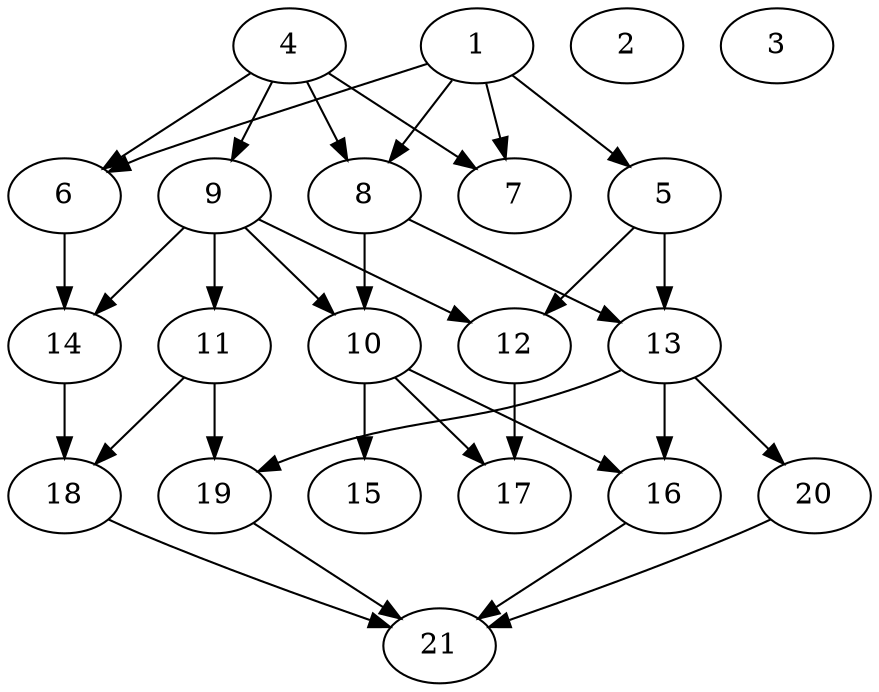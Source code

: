 // DAG (tier=2-normal, mode=data, n=21, ccr=0.412, fat=0.560, density=0.536, regular=0.600, jump=0.119, mindata=2097152, maxdata=16777216)
// DAG automatically generated by daggen at Sun Aug 24 16:33:34 2025
// /home/ermia/Project/Environments/daggen/bin/daggen --dot --ccr 0.412 --fat 0.560 --regular 0.600 --density 0.536 --jump 0.119 --mindata 2097152 --maxdata 16777216 -n 21 
digraph G {
  1 [size="560663951347908032", alpha="0.02", expect_size="280331975673954016"]
  1 -> 5 [size ="356931319365632"]
  1 -> 6 [size ="356931319365632"]
  1 -> 7 [size ="356931319365632"]
  1 -> 8 [size ="356931319365632"]
  2 [size="2534681425337122816000", alpha="0.14", expect_size="1267340712668561408000"]
  3 [size="1342112447090709757952", alpha="0.20", expect_size="671056223545354878976"]
  4 [size="2083119430746523392", alpha="0.13", expect_size="1041559715373261696"]
  4 -> 6 [size ="1203333477957632"]
  4 -> 7 [size ="1203333477957632"]
  4 -> 8 [size ="1203333477957632"]
  4 -> 9 [size ="1203333477957632"]
  5 [size="22718869625430316", alpha="0.02", expect_size="11359434812715158"]
  5 -> 12 [size ="566253320142848"]
  5 -> 13 [size ="566253320142848"]
  6 [size="95565145624650416", alpha="0.13", expect_size="47782572812325208"]
  6 -> 14 [size ="216224164216832"]
  7 [size="4654771732562200", alpha="0.11", expect_size="2327385866281100"]
  8 [size="3057632381921812992", alpha="0.01", expect_size="1528816190960906496"]
  8 -> 10 [size ="1283391265701888"]
  8 -> 13 [size ="1283391265701888"]
  9 [size="169922470733986922496", alpha="0.00", expect_size="84961235366993461248"]
  9 -> 10 [size ="245427861454848"]
  9 -> 11 [size ="245427861454848"]
  9 -> 12 [size ="245427861454848"]
  9 -> 14 [size ="245427861454848"]
  10 [size="1791138425508125952", alpha="0.09", expect_size="895569212754062976"]
  10 -> 15 [size ="1753987468492800"]
  10 -> 16 [size ="1753987468492800"]
  10 -> 17 [size ="1753987468492800"]
  11 [size="840433455990832896", alpha="0.04", expect_size="420216727995416448"]
  11 -> 18 [size ="727091825868800"]
  11 -> 19 [size ="727091825868800"]
  12 [size="3432458919733538304", alpha="0.05", expect_size="1716229459866769152"]
  12 -> 17 [size ="1584356804001792"]
  13 [size="184952937724201926656", alpha="0.09", expect_size="92476468862100963328"]
  13 -> 16 [size ="259695331770368"]
  13 -> 19 [size ="259695331770368"]
  13 -> 20 [size ="259695331770368"]
  14 [size="2998450014037440512", alpha="0.15", expect_size="1499225007018720256"]
  14 -> 18 [size ="1191107308290048"]
  15 [size="15931180820298764", alpha="0.10", expect_size="7965590410149382"]
  16 [size="2663588656354869379072", alpha="0.01", expect_size="1331794328177434689536"]
  16 -> 21 [size ="1537215511396352"]
  17 [size="68899228909420184", alpha="0.13", expect_size="34449614454710092"]
  18 [size="5024570202555451392", alpha="0.09", expect_size="2512285101277725696"]
  18 -> 21 [size ="2007050162798592"]
  19 [size="42016435488161792000", alpha="0.18", expect_size="21008217744080896000"]
  19 -> 21 [size ="96687305523200"]
  20 [size="9521665936845784", alpha="0.10", expect_size="4760832968422892"]
  20 -> 21 [size ="259135543181312"]
  21 [size="94683140143368372224", alpha="0.17", expect_size="47341570071684186112"]
}
